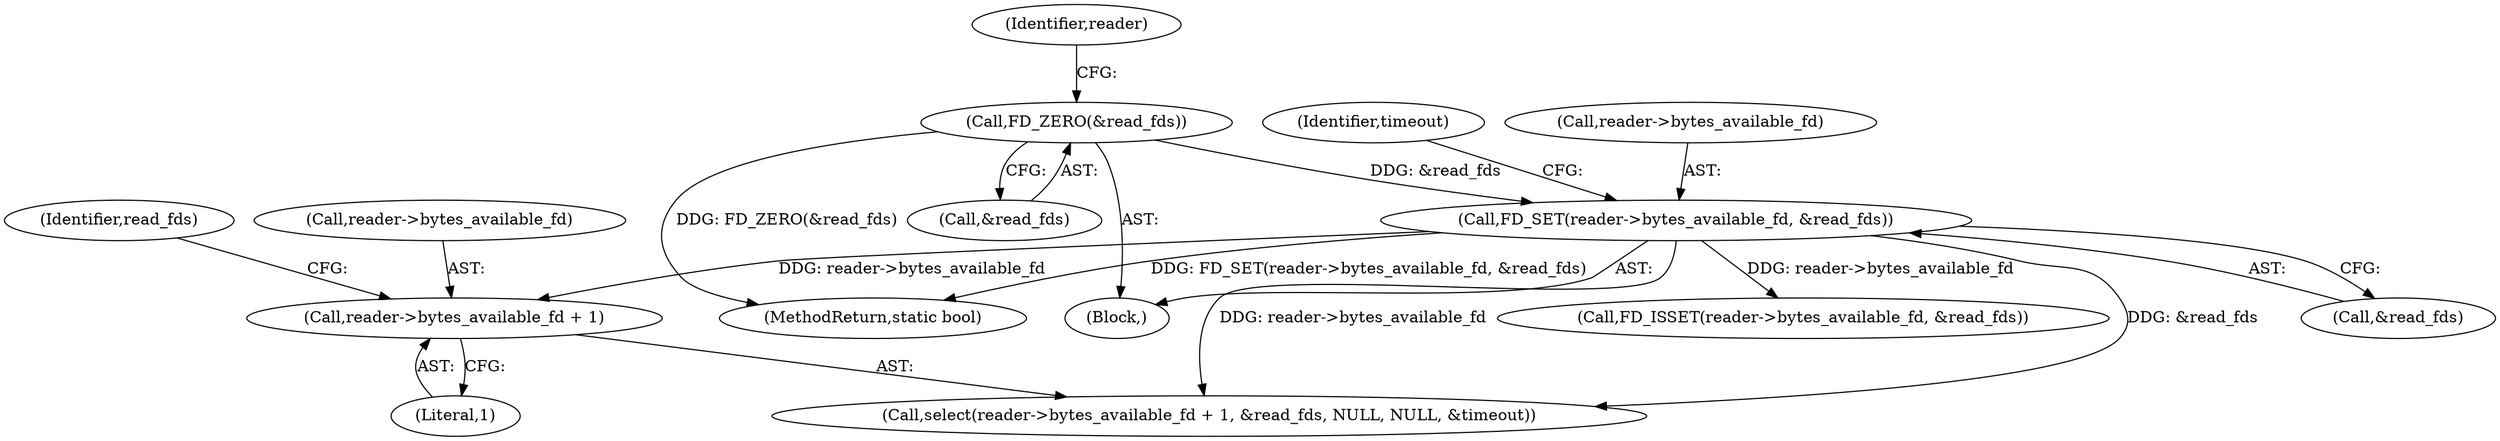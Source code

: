 digraph "0_Android_472271b153c5dc53c28beac55480a8d8434b2d5c_57@API" {
"1000129" [label="(Call,reader->bytes_available_fd + 1)"];
"1000111" [label="(Call,FD_SET(reader->bytes_available_fd, &read_fds))"];
"1000108" [label="(Call,FD_ZERO(&read_fds))"];
"1000141" [label="(Call,FD_ISSET(reader->bytes_available_fd, &read_fds))"];
"1000135" [label="(Identifier,read_fds)"];
"1000133" [label="(Literal,1)"];
"1000130" [label="(Call,reader->bytes_available_fd)"];
"1000112" [label="(Call,reader->bytes_available_fd)"];
"1000109" [label="(Call,&read_fds)"];
"1000111" [label="(Call,FD_SET(reader->bytes_available_fd, &read_fds))"];
"1000120" [label="(Identifier,timeout)"];
"1000147" [label="(MethodReturn,static bool)"];
"1000108" [label="(Call,FD_ZERO(&read_fds))"];
"1000129" [label="(Call,reader->bytes_available_fd + 1)"];
"1000115" [label="(Call,&read_fds)"];
"1000113" [label="(Identifier,reader)"];
"1000128" [label="(Call,select(reader->bytes_available_fd + 1, &read_fds, NULL, NULL, &timeout))"];
"1000102" [label="(Block,)"];
"1000129" -> "1000128"  [label="AST: "];
"1000129" -> "1000133"  [label="CFG: "];
"1000130" -> "1000129"  [label="AST: "];
"1000133" -> "1000129"  [label="AST: "];
"1000135" -> "1000129"  [label="CFG: "];
"1000111" -> "1000129"  [label="DDG: reader->bytes_available_fd"];
"1000111" -> "1000102"  [label="AST: "];
"1000111" -> "1000115"  [label="CFG: "];
"1000112" -> "1000111"  [label="AST: "];
"1000115" -> "1000111"  [label="AST: "];
"1000120" -> "1000111"  [label="CFG: "];
"1000111" -> "1000147"  [label="DDG: FD_SET(reader->bytes_available_fd, &read_fds)"];
"1000108" -> "1000111"  [label="DDG: &read_fds"];
"1000111" -> "1000128"  [label="DDG: reader->bytes_available_fd"];
"1000111" -> "1000128"  [label="DDG: &read_fds"];
"1000111" -> "1000141"  [label="DDG: reader->bytes_available_fd"];
"1000108" -> "1000102"  [label="AST: "];
"1000108" -> "1000109"  [label="CFG: "];
"1000109" -> "1000108"  [label="AST: "];
"1000113" -> "1000108"  [label="CFG: "];
"1000108" -> "1000147"  [label="DDG: FD_ZERO(&read_fds)"];
}
